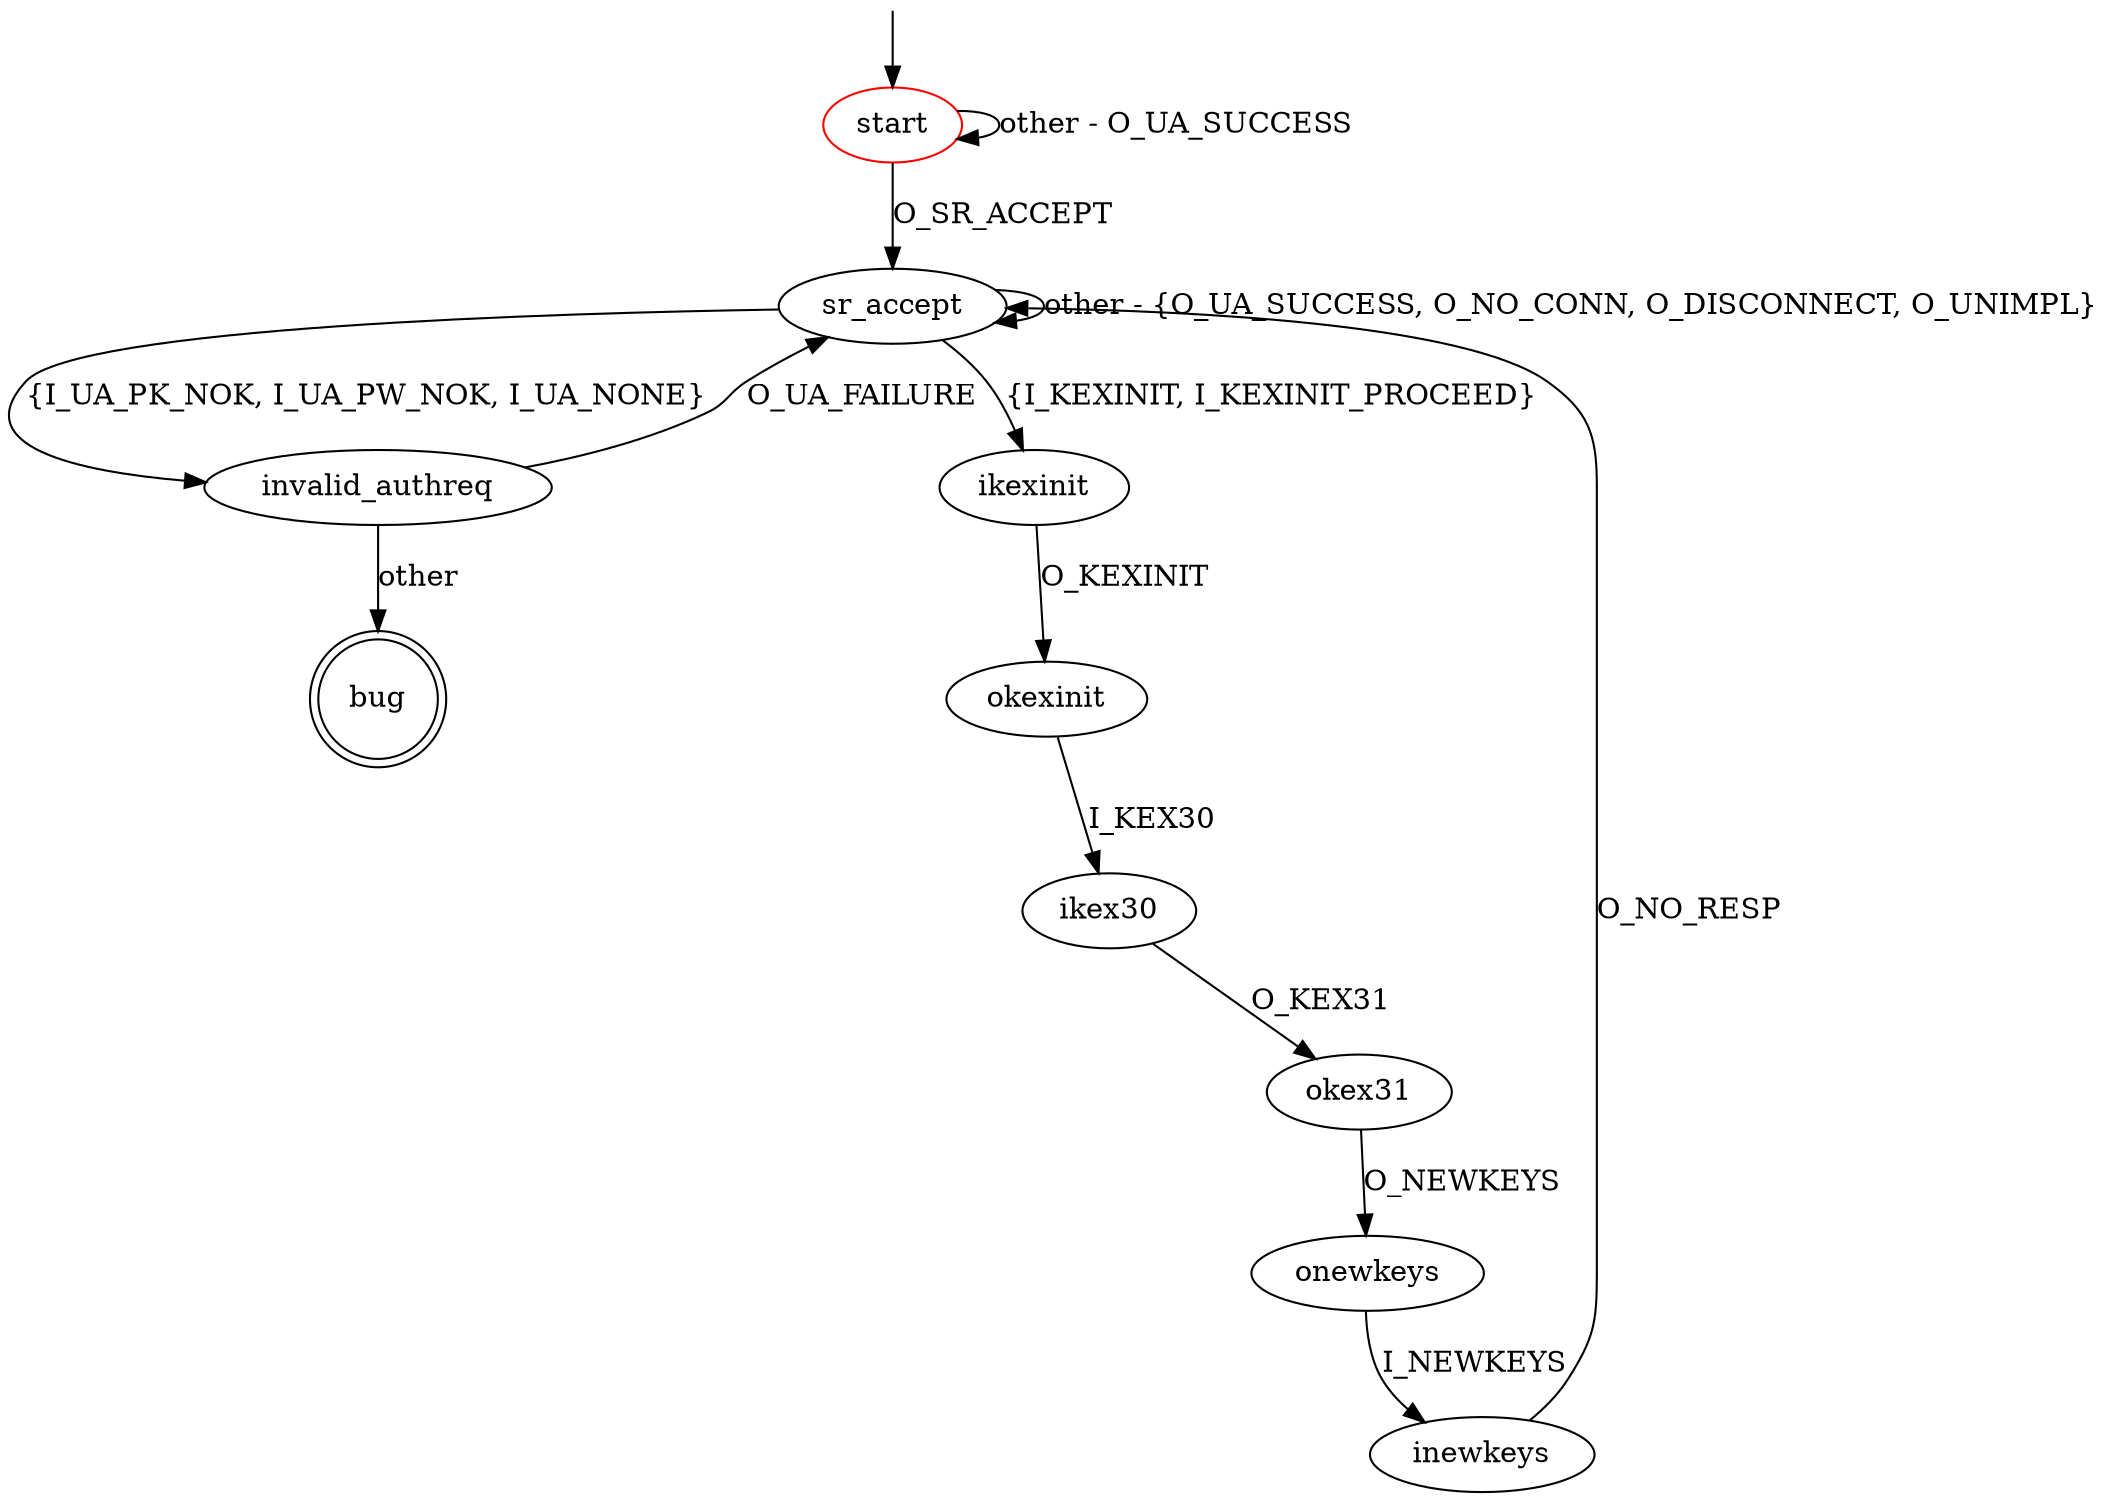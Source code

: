 digraph G {
label=""
start [color="red"]
bug [shape="doublecircle"]

start -> sr_accept [label="O_SR_ACCEPT"]
start -> start [label="other - O_UA_SUCCESS"]
sr_accept -> invalid_authreq [label="{I_UA_PK_NOK, I_UA_PW_NOK, I_UA_NONE}"]
sr_accept -> sr_accept [label="other - {O_UA_SUCCESS, O_NO_CONN, O_DISCONNECT, O_UNIMPL}"]
sr_accept -> ikexinit [label="{I_KEXINIT, I_KEXINIT_PROCEED}"]
invalid_authreq -> sr_accept [label="O_UA_FAILURE"]
invalid_authreq -> bug [label="other"]

ikexinit -> okexinit [label="O_KEXINIT"]
okexinit -> ikex30 [label="I_KEX30"]
ikex30 -> okex31 [label="O_KEX31"]
okex31 -> onewkeys [label="O_NEWKEYS"]
onewkeys -> inewkeys [label="I_NEWKEYS"]
inewkeys -> sr_accept [label="O_NO_RESP"]

__start0 [label="" shape="none" width="0" height="0"];
__start0 -> start;
}
